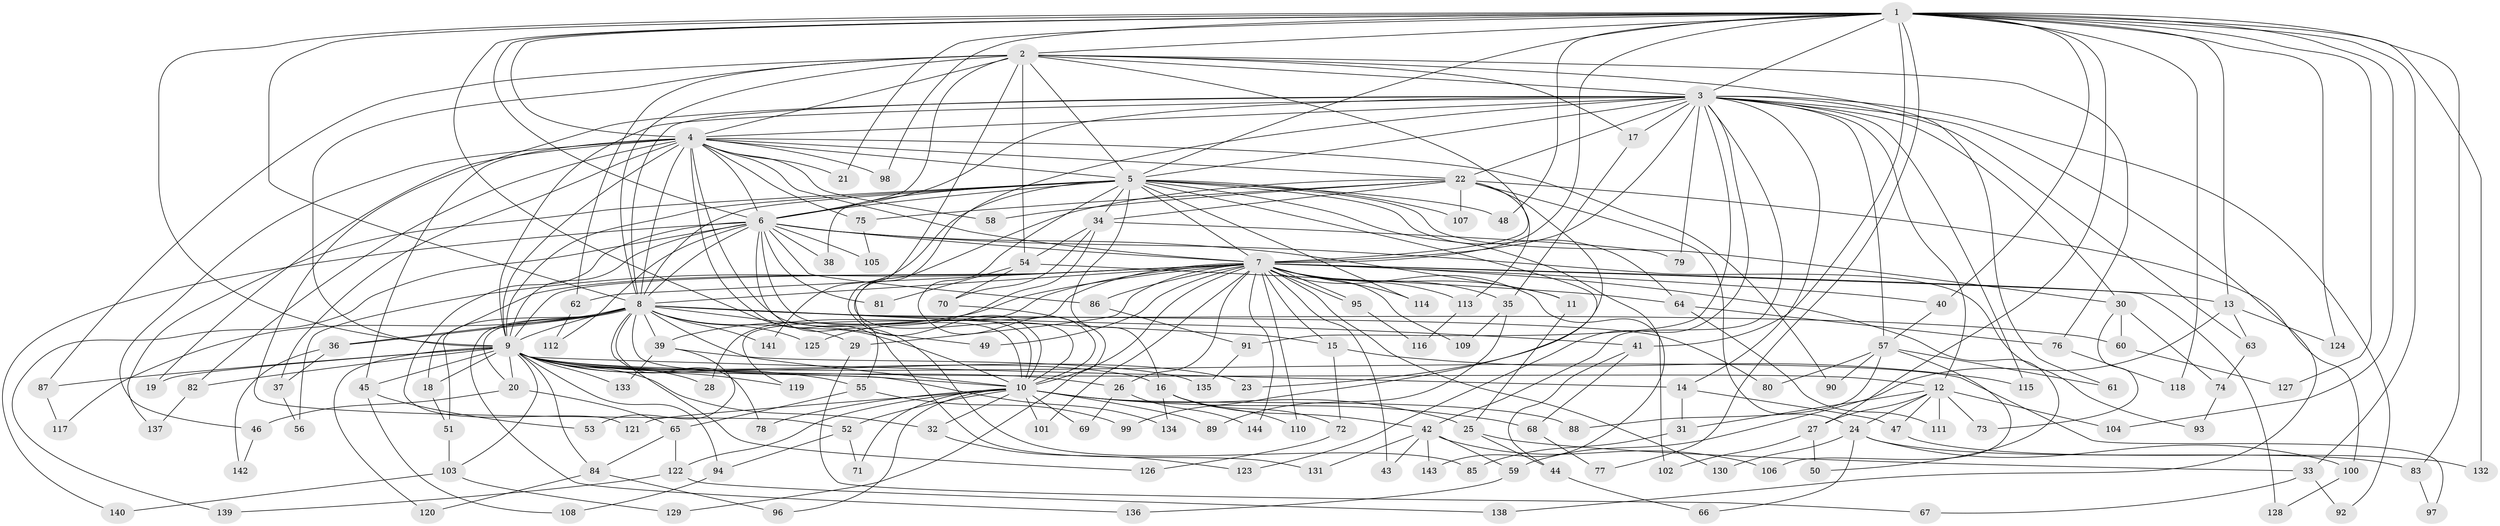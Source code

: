 // Generated by graph-tools (version 1.1) at 2025/11/02/27/25 16:11:05]
// undirected, 144 vertices, 313 edges
graph export_dot {
graph [start="1"]
  node [color=gray90,style=filled];
  1;
  2;
  3;
  4;
  5;
  6;
  7;
  8;
  9;
  10;
  11;
  12;
  13;
  14;
  15;
  16;
  17;
  18;
  19;
  20;
  21;
  22;
  23;
  24;
  25;
  26;
  27;
  28;
  29;
  30;
  31;
  32;
  33;
  34;
  35;
  36;
  37;
  38;
  39;
  40;
  41;
  42;
  43;
  44;
  45;
  46;
  47;
  48;
  49;
  50;
  51;
  52;
  53;
  54;
  55;
  56;
  57;
  58;
  59;
  60;
  61;
  62;
  63;
  64;
  65;
  66;
  67;
  68;
  69;
  70;
  71;
  72;
  73;
  74;
  75;
  76;
  77;
  78;
  79;
  80;
  81;
  82;
  83;
  84;
  85;
  86;
  87;
  88;
  89;
  90;
  91;
  92;
  93;
  94;
  95;
  96;
  97;
  98;
  99;
  100;
  101;
  102;
  103;
  104;
  105;
  106;
  107;
  108;
  109;
  110;
  111;
  112;
  113;
  114;
  115;
  116;
  117;
  118;
  119;
  120;
  121;
  122;
  123;
  124;
  125;
  126;
  127;
  128;
  129;
  130;
  131;
  132;
  133;
  134;
  135;
  136;
  137;
  138;
  139;
  140;
  141;
  142;
  143;
  144;
  1 -- 2;
  1 -- 3;
  1 -- 4;
  1 -- 5;
  1 -- 6;
  1 -- 7;
  1 -- 8;
  1 -- 9;
  1 -- 10;
  1 -- 13;
  1 -- 21;
  1 -- 27;
  1 -- 33;
  1 -- 40;
  1 -- 41;
  1 -- 48;
  1 -- 77;
  1 -- 83;
  1 -- 98;
  1 -- 104;
  1 -- 118;
  1 -- 124;
  1 -- 127;
  1 -- 132;
  2 -- 3;
  2 -- 4;
  2 -- 5;
  2 -- 6;
  2 -- 7;
  2 -- 8;
  2 -- 9;
  2 -- 10;
  2 -- 17;
  2 -- 54;
  2 -- 61;
  2 -- 62;
  2 -- 76;
  2 -- 87;
  3 -- 4;
  3 -- 5;
  3 -- 6;
  3 -- 7;
  3 -- 8;
  3 -- 9;
  3 -- 10;
  3 -- 12;
  3 -- 14;
  3 -- 17;
  3 -- 22;
  3 -- 30;
  3 -- 42;
  3 -- 52;
  3 -- 57;
  3 -- 63;
  3 -- 79;
  3 -- 91;
  3 -- 92;
  3 -- 115;
  3 -- 123;
  3 -- 138;
  4 -- 5;
  4 -- 6;
  4 -- 7;
  4 -- 8;
  4 -- 9;
  4 -- 10;
  4 -- 19;
  4 -- 21;
  4 -- 22;
  4 -- 37;
  4 -- 45;
  4 -- 46;
  4 -- 58;
  4 -- 75;
  4 -- 82;
  4 -- 90;
  4 -- 98;
  4 -- 131;
  5 -- 6;
  5 -- 7;
  5 -- 8;
  5 -- 9;
  5 -- 10;
  5 -- 16;
  5 -- 30;
  5 -- 34;
  5 -- 38;
  5 -- 48;
  5 -- 64;
  5 -- 99;
  5 -- 107;
  5 -- 114;
  5 -- 137;
  5 -- 141;
  5 -- 143;
  6 -- 7;
  6 -- 8;
  6 -- 9;
  6 -- 10;
  6 -- 11;
  6 -- 38;
  6 -- 81;
  6 -- 85;
  6 -- 86;
  6 -- 93;
  6 -- 105;
  6 -- 112;
  6 -- 121;
  6 -- 139;
  6 -- 140;
  7 -- 8;
  7 -- 9;
  7 -- 10;
  7 -- 11;
  7 -- 13;
  7 -- 15;
  7 -- 18;
  7 -- 26;
  7 -- 28;
  7 -- 29;
  7 -- 35;
  7 -- 39;
  7 -- 40;
  7 -- 43;
  7 -- 49;
  7 -- 50;
  7 -- 56;
  7 -- 62;
  7 -- 86;
  7 -- 95;
  7 -- 95;
  7 -- 101;
  7 -- 102;
  7 -- 109;
  7 -- 110;
  7 -- 113;
  7 -- 114;
  7 -- 119;
  7 -- 128;
  7 -- 130;
  7 -- 144;
  8 -- 9;
  8 -- 10;
  8 -- 15;
  8 -- 20;
  8 -- 29;
  8 -- 36;
  8 -- 36;
  8 -- 39;
  8 -- 41;
  8 -- 49;
  8 -- 51;
  8 -- 60;
  8 -- 78;
  8 -- 80;
  8 -- 117;
  8 -- 125;
  8 -- 126;
  8 -- 134;
  8 -- 136;
  8 -- 141;
  9 -- 10;
  9 -- 12;
  9 -- 14;
  9 -- 16;
  9 -- 18;
  9 -- 19;
  9 -- 20;
  9 -- 23;
  9 -- 26;
  9 -- 28;
  9 -- 32;
  9 -- 45;
  9 -- 55;
  9 -- 82;
  9 -- 84;
  9 -- 87;
  9 -- 94;
  9 -- 97;
  9 -- 103;
  9 -- 119;
  9 -- 120;
  9 -- 133;
  10 -- 25;
  10 -- 32;
  10 -- 52;
  10 -- 68;
  10 -- 69;
  10 -- 71;
  10 -- 78;
  10 -- 88;
  10 -- 89;
  10 -- 96;
  10 -- 101;
  10 -- 121;
  10 -- 122;
  11 -- 25;
  12 -- 24;
  12 -- 27;
  12 -- 31;
  12 -- 47;
  12 -- 73;
  12 -- 104;
  12 -- 111;
  13 -- 59;
  13 -- 63;
  13 -- 124;
  14 -- 31;
  14 -- 47;
  15 -- 72;
  15 -- 115;
  16 -- 42;
  16 -- 72;
  16 -- 110;
  16 -- 134;
  17 -- 35;
  18 -- 51;
  20 -- 46;
  20 -- 65;
  22 -- 23;
  22 -- 24;
  22 -- 34;
  22 -- 55;
  22 -- 58;
  22 -- 75;
  22 -- 100;
  22 -- 107;
  22 -- 113;
  24 -- 66;
  24 -- 83;
  24 -- 100;
  24 -- 130;
  25 -- 33;
  25 -- 44;
  26 -- 69;
  26 -- 144;
  27 -- 50;
  27 -- 102;
  29 -- 67;
  30 -- 60;
  30 -- 73;
  30 -- 74;
  31 -- 85;
  32 -- 123;
  33 -- 67;
  33 -- 92;
  34 -- 54;
  34 -- 70;
  34 -- 79;
  34 -- 125;
  35 -- 89;
  35 -- 109;
  36 -- 37;
  36 -- 142;
  37 -- 56;
  39 -- 53;
  39 -- 133;
  39 -- 135;
  40 -- 57;
  41 -- 44;
  41 -- 68;
  42 -- 43;
  42 -- 59;
  42 -- 106;
  42 -- 131;
  42 -- 143;
  44 -- 66;
  45 -- 53;
  45 -- 108;
  46 -- 142;
  47 -- 132;
  51 -- 103;
  52 -- 71;
  52 -- 94;
  54 -- 64;
  54 -- 70;
  54 -- 81;
  55 -- 65;
  55 -- 99;
  57 -- 61;
  57 -- 80;
  57 -- 88;
  57 -- 90;
  57 -- 106;
  59 -- 136;
  60 -- 127;
  62 -- 112;
  63 -- 74;
  64 -- 76;
  64 -- 111;
  65 -- 84;
  65 -- 122;
  68 -- 77;
  70 -- 129;
  72 -- 126;
  74 -- 93;
  75 -- 105;
  76 -- 118;
  82 -- 137;
  83 -- 97;
  84 -- 96;
  84 -- 120;
  86 -- 91;
  87 -- 117;
  91 -- 135;
  94 -- 108;
  95 -- 116;
  100 -- 128;
  103 -- 129;
  103 -- 140;
  113 -- 116;
  122 -- 138;
  122 -- 139;
}
